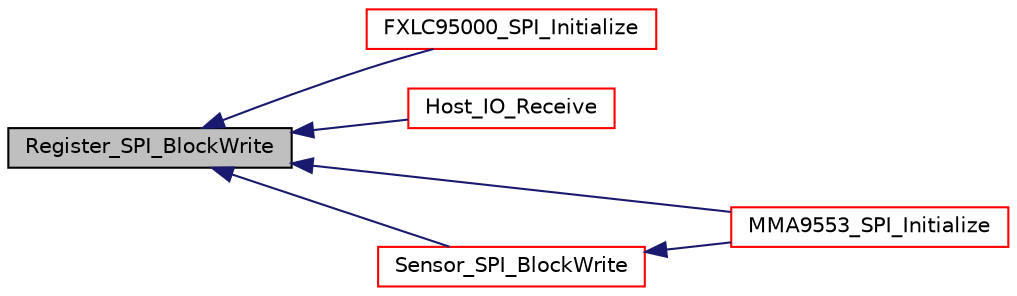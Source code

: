 digraph "Register_SPI_BlockWrite"
{
  edge [fontname="Helvetica",fontsize="10",labelfontname="Helvetica",labelfontsize="10"];
  node [fontname="Helvetica",fontsize="10",shape=record];
  rankdir="LR";
  Node3 [label="Register_SPI_BlockWrite",height=0.2,width=0.4,color="black", fillcolor="grey75", style="filled", fontcolor="black"];
  Node3 -> Node4 [dir="back",color="midnightblue",fontsize="10",style="solid",fontname="Helvetica"];
  Node4 [label="FXLC95000_SPI_Initialize",height=0.2,width=0.4,color="red", fillcolor="white", style="filled",URL="$fxlc95000__drv_8h.html#aec67caf020c27066c2918ca5ba6807ac",tooltip="The interface function to initialize the sensor. "];
  Node3 -> Node6 [dir="back",color="midnightblue",fontsize="10",style="solid",fontname="Helvetica"];
  Node6 [label="Host_IO_Receive",height=0.2,width=0.4,color="red", fillcolor="white", style="filled",URL="$host__io__uart_8h.html#a3924d21a0703878695ebdb68f720fff9"];
  Node3 -> Node8 [dir="back",color="midnightblue",fontsize="10",style="solid",fontname="Helvetica"];
  Node8 [label="MMA9553_SPI_Initialize",height=0.2,width=0.4,color="red", fillcolor="white", style="filled",URL="$mma9553__drv_8h.html#aa9e0baf731b01815b94c95276e6be639",tooltip="The interface function to initialize the sensor. "];
  Node3 -> Node10 [dir="back",color="midnightblue",fontsize="10",style="solid",fontname="Helvetica"];
  Node10 [label="Sensor_SPI_BlockWrite",height=0.2,width=0.4,color="red", fillcolor="white", style="filled",URL="$sensor__io__spi_8h.html#a6891c5409037ff96ef29750f131f4c00",tooltip="Write commands to a sensor. "];
  Node10 -> Node8 [dir="back",color="midnightblue",fontsize="10",style="solid",fontname="Helvetica"];
}
